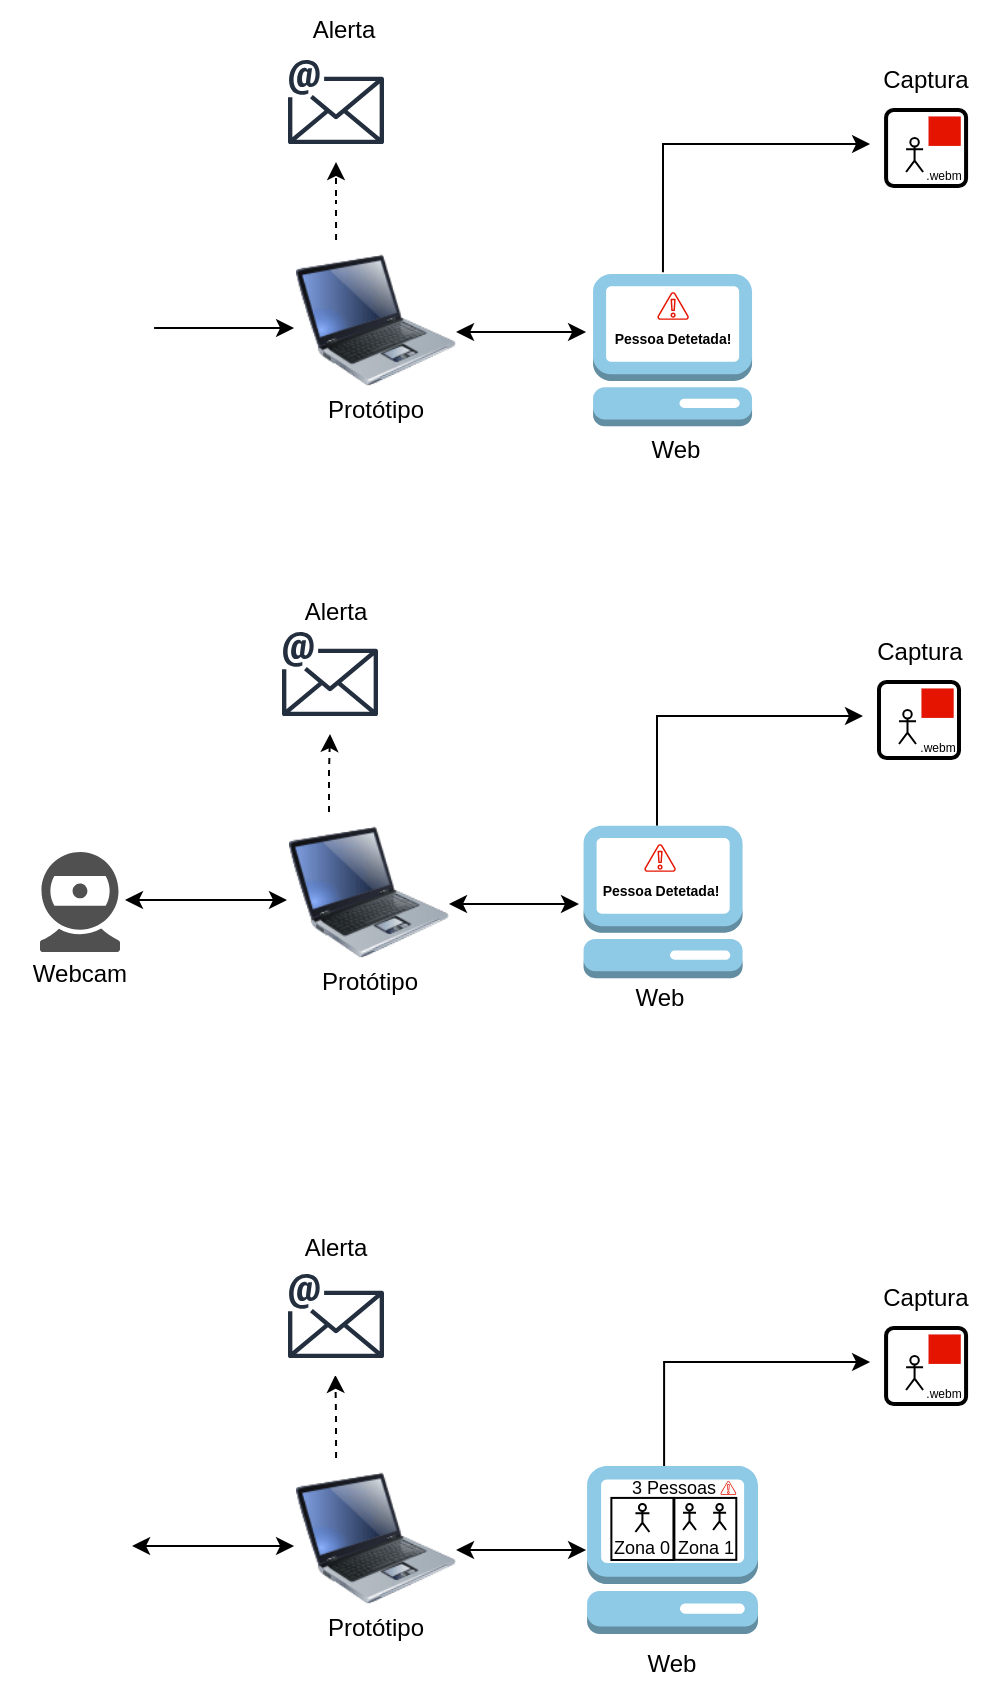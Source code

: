 <mxfile version="27.1.1">
  <diagram id="1KfwxpezBRw60A2WDhk1" name="Página-1">
    <mxGraphModel dx="672" dy="385" grid="0" gridSize="10" guides="1" tooltips="1" connect="1" arrows="1" fold="1" page="1" pageScale="1" pageWidth="827" pageHeight="1169" math="0" shadow="0">
      <root>
        <mxCell id="0" />
        <mxCell id="1" parent="0" />
        <mxCell id="oviJC2RfCYXj_GREl5eA-35" style="edgeStyle=orthogonalEdgeStyle;rounded=0;orthogonalLoop=1;jettySize=auto;html=1;" parent="1" edge="1">
          <mxGeometry relative="1" as="geometry">
            <mxPoint x="583.04" y="259" as="targetPoint" />
            <Array as="points">
              <mxPoint x="480.04" y="259" />
              <mxPoint x="548.04" y="259" />
            </Array>
            <mxPoint x="479.486" y="323.15" as="sourcePoint" />
          </mxGeometry>
        </mxCell>
        <mxCell id="JEb77TOhziJV7ozrdJCs-12" style="edgeStyle=orthogonalEdgeStyle;rounded=0;orthogonalLoop=1;jettySize=auto;html=1;exitX=0.25;exitY=0;exitDx=0;exitDy=0;dashed=1;" edge="1" parent="1" source="oviJC2RfCYXj_GREl5eA-5" target="oviJC2RfCYXj_GREl5eA-24">
          <mxGeometry relative="1" as="geometry" />
        </mxCell>
        <mxCell id="oviJC2RfCYXj_GREl5eA-5" value="" style="image;html=1;image=img/lib/clip_art/computers/Laptop_128x128.png" parent="1" vertex="1">
          <mxGeometry x="296.04" y="307" width="80" height="80" as="geometry" />
        </mxCell>
        <mxCell id="oviJC2RfCYXj_GREl5eA-7" style="edgeStyle=orthogonalEdgeStyle;rounded=0;orthogonalLoop=1;jettySize=auto;html=1;endArrow=classic;startFill=0;endFill=1;startArrow=none;" parent="1" edge="1">
          <mxGeometry relative="1" as="geometry">
            <mxPoint x="228.04" y="351" as="sourcePoint" />
            <mxPoint x="295.04" y="351" as="targetPoint" />
            <Array as="points">
              <mxPoint x="225.04" y="351" />
              <mxPoint x="288.04" y="351" />
            </Array>
          </mxGeometry>
        </mxCell>
        <mxCell id="oviJC2RfCYXj_GREl5eA-9" style="edgeStyle=orthogonalEdgeStyle;rounded=0;orthogonalLoop=1;jettySize=auto;html=1;endArrow=classic;startFill=1;endFill=1;startArrow=classic;" parent="1" target="oviJC2RfCYXj_GREl5eA-5" edge="1">
          <mxGeometry relative="1" as="geometry">
            <mxPoint x="441.04" y="353" as="sourcePoint" />
            <Array as="points">
              <mxPoint x="409.04" y="353" />
              <mxPoint x="409.04" y="353" />
            </Array>
          </mxGeometry>
        </mxCell>
        <mxCell id="oviJC2RfCYXj_GREl5eA-24" value="" style="sketch=0;outlineConnect=0;fontColor=#232F3E;gradientColor=none;strokeColor=#232F3E;fillColor=#ffffff;dashed=0;verticalLabelPosition=bottom;verticalAlign=top;align=center;html=1;fontSize=12;fontStyle=0;aspect=fixed;shape=mxgraph.aws4.resourceIcon;resIcon=mxgraph.aws4.email;fillStyle=auto;" parent="1" vertex="1">
          <mxGeometry x="286.0" y="208" width="60" height="60" as="geometry" />
        </mxCell>
        <mxCell id="oviJC2RfCYXj_GREl5eA-26" value="Protótipo" style="text;html=1;align=center;verticalAlign=middle;whiteSpace=wrap;rounded=0;" parent="1" vertex="1">
          <mxGeometry x="306.04" y="377" width="60" height="30" as="geometry" />
        </mxCell>
        <mxCell id="oviJC2RfCYXj_GREl5eA-27" value="Web" style="text;html=1;align=center;verticalAlign=middle;whiteSpace=wrap;rounded=0;" parent="1" vertex="1">
          <mxGeometry x="456.15" y="397" width="60" height="30" as="geometry" />
        </mxCell>
        <mxCell id="oviJC2RfCYXj_GREl5eA-28" value="Alerta" style="text;html=1;align=center;verticalAlign=middle;whiteSpace=wrap;rounded=0;" parent="1" vertex="1">
          <mxGeometry x="290.0" y="187" width="60" height="30" as="geometry" />
        </mxCell>
        <mxCell id="oviJC2RfCYXj_GREl5eA-31" value="" style="rounded=1;arcSize=10;dashed=0;fillColor=none;gradientColor=none;strokeWidth=2;" parent="1" vertex="1">
          <mxGeometry x="591.04" y="242" width="40" height="38" as="geometry" />
        </mxCell>
        <mxCell id="oviJC2RfCYXj_GREl5eA-34" value="Captura" style="text;html=1;align=center;verticalAlign=middle;whiteSpace=wrap;rounded=0;" parent="1" vertex="1">
          <mxGeometry x="581.04" y="212" width="60" height="30" as="geometry" />
        </mxCell>
        <mxCell id="oviJC2RfCYXj_GREl5eA-36" value="" style="shape=umlActor;verticalLabelPosition=bottom;verticalAlign=top;html=1;outlineConnect=0;" parent="1" vertex="1">
          <mxGeometry x="601.04" y="256" width="8.5" height="17" as="geometry" />
        </mxCell>
        <mxCell id="oviJC2RfCYXj_GREl5eA-37" value="" style="points=[];aspect=fixed;html=1;align=center;shadow=0;dashed=0;fillColor=#e51400;strokeColor=#B20000;shape=mxgraph.alibaba_cloud.live;fontColor=#ffffff;strokeWidth=0;" parent="1" vertex="1">
          <mxGeometry x="612.04" y="245" width="16.08" height="14.7" as="geometry" />
        </mxCell>
        <mxCell id="oviJC2RfCYXj_GREl5eA-39" value=".webm" style="text;html=1;align=center;verticalAlign=middle;whiteSpace=wrap;rounded=0;fontSize=6;" parent="1" vertex="1">
          <mxGeometry x="590.08" y="259.7" width="60" height="30" as="geometry" />
        </mxCell>
        <mxCell id="oviJC2RfCYXj_GREl5eA-40" style="edgeStyle=orthogonalEdgeStyle;rounded=0;orthogonalLoop=1;jettySize=auto;html=1;" parent="1" source="oviJC2RfCYXj_GREl5eA-41" edge="1">
          <mxGeometry relative="1" as="geometry">
            <mxPoint x="579.5" y="545" as="targetPoint" />
            <Array as="points">
              <mxPoint x="476.5" y="545" />
              <mxPoint x="544.5" y="545" />
            </Array>
          </mxGeometry>
        </mxCell>
        <mxCell id="oviJC2RfCYXj_GREl5eA-41" value="" style="outlineConnect=0;dashed=0;verticalLabelPosition=bottom;verticalAlign=top;align=center;html=1;shape=mxgraph.aws3.management_console;fillColor=light-dark(#8ec9e6, #198cc4);fontColor=#ffffff;strokeColor=#006EAF;" parent="1" vertex="1">
          <mxGeometry x="439.79" y="599.92" width="79.5" height="76.15" as="geometry" />
        </mxCell>
        <mxCell id="JEb77TOhziJV7ozrdJCs-10" style="edgeStyle=orthogonalEdgeStyle;rounded=0;orthogonalLoop=1;jettySize=auto;html=1;exitX=0.25;exitY=0;exitDx=0;exitDy=0;dashed=1;" edge="1" parent="1" source="oviJC2RfCYXj_GREl5eA-42" target="oviJC2RfCYXj_GREl5eA-49">
          <mxGeometry relative="1" as="geometry">
            <mxPoint x="312.615" y="568.0" as="targetPoint" />
          </mxGeometry>
        </mxCell>
        <mxCell id="oviJC2RfCYXj_GREl5eA-42" value="" style="image;html=1;image=img/lib/clip_art/computers/Laptop_128x128.png" parent="1" vertex="1">
          <mxGeometry x="292.5" y="593" width="80" height="80" as="geometry" />
        </mxCell>
        <mxCell id="oviJC2RfCYXj_GREl5eA-43" style="edgeStyle=orthogonalEdgeStyle;rounded=0;orthogonalLoop=1;jettySize=auto;html=1;endArrow=classic;startFill=1;endFill=1;startArrow=classic;" parent="1" edge="1">
          <mxGeometry relative="1" as="geometry">
            <mxPoint x="210.5" y="637" as="sourcePoint" />
            <mxPoint x="291.5" y="637" as="targetPoint" />
            <Array as="points">
              <mxPoint x="221.5" y="637" />
              <mxPoint x="284.5" y="637" />
            </Array>
          </mxGeometry>
        </mxCell>
        <mxCell id="oviJC2RfCYXj_GREl5eA-44" style="edgeStyle=orthogonalEdgeStyle;rounded=0;orthogonalLoop=1;jettySize=auto;html=1;endArrow=classic;startFill=1;endFill=1;startArrow=classic;" parent="1" target="oviJC2RfCYXj_GREl5eA-42" edge="1">
          <mxGeometry relative="1" as="geometry">
            <mxPoint x="437.5" y="639" as="sourcePoint" />
            <Array as="points">
              <mxPoint x="405.5" y="639" />
              <mxPoint x="405.5" y="639" />
            </Array>
          </mxGeometry>
        </mxCell>
        <mxCell id="oviJC2RfCYXj_GREl5eA-46" value="Pessoa Detetada!" style="text;html=1;align=center;verticalAlign=middle;resizable=0;points=[];autosize=1;strokeColor=none;fillColor=none;fontSize=7;fontStyle=1" parent="1" vertex="1">
          <mxGeometry x="441.04" y="623" width="74" height="20" as="geometry" />
        </mxCell>
        <mxCell id="oviJC2RfCYXj_GREl5eA-48" value="" style="sketch=0;outlineConnect=0;fillColor=#e51400;strokeColor=#B20000;dashed=0;verticalLabelPosition=bottom;verticalAlign=top;align=center;html=1;fontSize=12;fontStyle=0;aspect=fixed;pointerEvents=1;shape=mxgraph.aws4.alert;fontColor=#ffffff;strokeWidth=1;" parent="1" vertex="1">
          <mxGeometry x="470.13" y="609" width="15.82" height="14" as="geometry" />
        </mxCell>
        <mxCell id="oviJC2RfCYXj_GREl5eA-49" value="" style="sketch=0;outlineConnect=0;fontColor=#232F3E;gradientColor=none;strokeColor=#232F3E;fillColor=#ffffff;dashed=0;verticalLabelPosition=bottom;verticalAlign=top;align=center;html=1;fontSize=12;fontStyle=0;aspect=fixed;shape=mxgraph.aws4.resourceIcon;resIcon=mxgraph.aws4.email;" parent="1" vertex="1">
          <mxGeometry x="283" y="494" width="60" height="60" as="geometry" />
        </mxCell>
        <mxCell id="oviJC2RfCYXj_GREl5eA-50" value="Protótipo" style="text;html=1;align=center;verticalAlign=middle;whiteSpace=wrap;rounded=0;" parent="1" vertex="1">
          <mxGeometry x="302.5" y="663" width="60" height="30" as="geometry" />
        </mxCell>
        <mxCell id="oviJC2RfCYXj_GREl5eA-51" value="Web" style="text;html=1;align=center;verticalAlign=middle;whiteSpace=wrap;rounded=0;" parent="1" vertex="1">
          <mxGeometry x="448.24" y="671" width="60" height="30" as="geometry" />
        </mxCell>
        <mxCell id="oviJC2RfCYXj_GREl5eA-52" value="Alerta" style="text;html=1;align=center;verticalAlign=middle;whiteSpace=wrap;rounded=0;" parent="1" vertex="1">
          <mxGeometry x="286" y="478" width="60" height="30" as="geometry" />
        </mxCell>
        <mxCell id="oviJC2RfCYXj_GREl5eA-53" value="" style="rounded=1;arcSize=10;dashed=0;fillColor=none;gradientColor=none;strokeWidth=2;" parent="1" vertex="1">
          <mxGeometry x="587.5" y="528" width="40" height="38" as="geometry" />
        </mxCell>
        <mxCell id="oviJC2RfCYXj_GREl5eA-54" value="Captura" style="text;html=1;align=center;verticalAlign=middle;whiteSpace=wrap;rounded=0;" parent="1" vertex="1">
          <mxGeometry x="577.5" y="498" width="60" height="30" as="geometry" />
        </mxCell>
        <mxCell id="oviJC2RfCYXj_GREl5eA-55" value="" style="shape=umlActor;verticalLabelPosition=bottom;verticalAlign=top;html=1;outlineConnect=0;" parent="1" vertex="1">
          <mxGeometry x="597.5" y="542" width="8.5" height="17" as="geometry" />
        </mxCell>
        <mxCell id="oviJC2RfCYXj_GREl5eA-56" value="" style="points=[];aspect=fixed;html=1;align=center;shadow=0;dashed=0;fillColor=#e51400;strokeColor=#B20000;shape=mxgraph.alibaba_cloud.live;fontColor=#ffffff;strokeWidth=0;" parent="1" vertex="1">
          <mxGeometry x="608.5" y="531" width="16.08" height="14.7" as="geometry" />
        </mxCell>
        <mxCell id="oviJC2RfCYXj_GREl5eA-57" value=".webm" style="text;html=1;align=center;verticalAlign=middle;whiteSpace=wrap;rounded=0;fontSize=6;" parent="1" vertex="1">
          <mxGeometry x="586.54" y="545.7" width="60" height="30" as="geometry" />
        </mxCell>
        <mxCell id="oviJC2RfCYXj_GREl5eA-61" value="Webcam" style="text;html=1;align=center;verticalAlign=middle;whiteSpace=wrap;rounded=0;" parent="1" vertex="1">
          <mxGeometry x="158" y="659" width="60" height="30" as="geometry" />
        </mxCell>
        <mxCell id="oviJC2RfCYXj_GREl5eA-62" value="" style="sketch=0;pointerEvents=1;shadow=0;dashed=0;html=1;strokeColor=none;fillColor=#505050;labelPosition=center;verticalLabelPosition=bottom;verticalAlign=top;outlineConnect=0;align=center;shape=mxgraph.office.devices.webcam;" parent="1" vertex="1">
          <mxGeometry x="168" y="613" width="40" height="50" as="geometry" />
        </mxCell>
        <mxCell id="MUXRnkeTDur8YDTSBJay-1" style="edgeStyle=orthogonalEdgeStyle;rounded=0;orthogonalLoop=1;jettySize=auto;html=1;" parent="1" source="MUXRnkeTDur8YDTSBJay-2" edge="1">
          <mxGeometry relative="1" as="geometry">
            <mxPoint x="583.04" y="868" as="targetPoint" />
            <Array as="points">
              <mxPoint x="480.04" y="868" />
              <mxPoint x="548.04" y="868" />
            </Array>
          </mxGeometry>
        </mxCell>
        <mxCell id="MUXRnkeTDur8YDTSBJay-2" value="" style="outlineConnect=0;dashed=0;verticalLabelPosition=bottom;verticalAlign=top;align=center;html=1;shape=mxgraph.aws3.management_console;fillColor=light-dark(#8ec9e6, #198cc4);fontColor=#ffffff;strokeColor=#006EAF;strokeWidth=1;fontSize=13;" parent="1" vertex="1">
          <mxGeometry x="441.56" y="920" width="85.44" height="84" as="geometry" />
        </mxCell>
        <mxCell id="JEb77TOhziJV7ozrdJCs-8" style="edgeStyle=orthogonalEdgeStyle;rounded=0;orthogonalLoop=1;jettySize=auto;html=1;exitX=0.25;exitY=0;exitDx=0;exitDy=0;dashed=1;" edge="1" parent="1" source="MUXRnkeTDur8YDTSBJay-3">
          <mxGeometry relative="1" as="geometry">
            <mxPoint x="315.692" y="874.462" as="targetPoint" />
          </mxGeometry>
        </mxCell>
        <mxCell id="MUXRnkeTDur8YDTSBJay-3" value="" style="image;html=1;image=img/lib/clip_art/computers/Laptop_128x128.png" parent="1" vertex="1">
          <mxGeometry x="296.04" y="916" width="80" height="80" as="geometry" />
        </mxCell>
        <mxCell id="MUXRnkeTDur8YDTSBJay-4" style="edgeStyle=orthogonalEdgeStyle;rounded=0;orthogonalLoop=1;jettySize=auto;html=1;endArrow=classic;startFill=1;endFill=1;startArrow=classic;" parent="1" edge="1">
          <mxGeometry relative="1" as="geometry">
            <mxPoint x="214.04" y="960" as="sourcePoint" />
            <mxPoint x="295.04" y="960" as="targetPoint" />
            <Array as="points">
              <mxPoint x="225.04" y="960" />
              <mxPoint x="288.04" y="960" />
            </Array>
          </mxGeometry>
        </mxCell>
        <mxCell id="MUXRnkeTDur8YDTSBJay-5" style="edgeStyle=orthogonalEdgeStyle;rounded=0;orthogonalLoop=1;jettySize=auto;html=1;endArrow=classic;startFill=1;endFill=1;startArrow=classic;" parent="1" target="MUXRnkeTDur8YDTSBJay-3" edge="1">
          <mxGeometry relative="1" as="geometry">
            <mxPoint x="441.04" y="962" as="sourcePoint" />
            <Array as="points">
              <mxPoint x="409.04" y="962" />
              <mxPoint x="409.04" y="962" />
            </Array>
          </mxGeometry>
        </mxCell>
        <mxCell id="MUXRnkeTDur8YDTSBJay-9" value="" style="sketch=0;outlineConnect=0;fontColor=#232F3E;gradientColor=none;strokeColor=#232F3E;fillColor=#ffffff;dashed=0;verticalLabelPosition=bottom;verticalAlign=top;align=center;html=1;fontSize=12;fontStyle=0;aspect=fixed;shape=mxgraph.aws4.resourceIcon;resIcon=mxgraph.aws4.email;" parent="1" vertex="1">
          <mxGeometry x="286.0" y="815" width="60" height="60" as="geometry" />
        </mxCell>
        <mxCell id="MUXRnkeTDur8YDTSBJay-10" value="Protótipo" style="text;html=1;align=center;verticalAlign=middle;whiteSpace=wrap;rounded=0;" parent="1" vertex="1">
          <mxGeometry x="306.04" y="986" width="60" height="30" as="geometry" />
        </mxCell>
        <mxCell id="MUXRnkeTDur8YDTSBJay-11" value="Web" style="text;html=1;align=center;verticalAlign=middle;whiteSpace=wrap;rounded=0;strokeWidth=1;fontSize=12;" parent="1" vertex="1">
          <mxGeometry x="453.69" y="1004" width="60" height="30" as="geometry" />
        </mxCell>
        <mxCell id="MUXRnkeTDur8YDTSBJay-12" value="Alerta" style="text;html=1;align=center;verticalAlign=middle;whiteSpace=wrap;rounded=0;" parent="1" vertex="1">
          <mxGeometry x="286.0" y="796" width="60" height="30" as="geometry" />
        </mxCell>
        <mxCell id="MUXRnkeTDur8YDTSBJay-13" value="" style="rounded=1;arcSize=10;dashed=0;fillColor=none;gradientColor=none;strokeWidth=2;" parent="1" vertex="1">
          <mxGeometry x="591.04" y="851" width="40" height="38" as="geometry" />
        </mxCell>
        <mxCell id="MUXRnkeTDur8YDTSBJay-14" value="Captura" style="text;html=1;align=center;verticalAlign=middle;whiteSpace=wrap;rounded=0;" parent="1" vertex="1">
          <mxGeometry x="581.04" y="821" width="60" height="30" as="geometry" />
        </mxCell>
        <mxCell id="MUXRnkeTDur8YDTSBJay-15" value="" style="shape=umlActor;verticalLabelPosition=bottom;verticalAlign=top;html=1;outlineConnect=0;" parent="1" vertex="1">
          <mxGeometry x="601.04" y="865" width="8.5" height="17" as="geometry" />
        </mxCell>
        <mxCell id="MUXRnkeTDur8YDTSBJay-16" value="" style="points=[];aspect=fixed;html=1;align=center;shadow=0;dashed=0;fillColor=#e51400;strokeColor=#B20000;shape=mxgraph.alibaba_cloud.live;fontColor=#ffffff;strokeWidth=0;" parent="1" vertex="1">
          <mxGeometry x="612.04" y="854" width="16.08" height="14.7" as="geometry" />
        </mxCell>
        <mxCell id="MUXRnkeTDur8YDTSBJay-17" value=".webm" style="text;html=1;align=center;verticalAlign=middle;whiteSpace=wrap;rounded=0;fontSize=6;" parent="1" vertex="1">
          <mxGeometry x="590.08" y="868.7" width="60" height="30" as="geometry" />
        </mxCell>
        <mxCell id="MUXRnkeTDur8YDTSBJay-21" value="" style="whiteSpace=wrap;html=1;aspect=fixed;strokeWidth=1;fontSize=13;" parent="1" vertex="1">
          <mxGeometry x="485.19" y="935.96" width="30.96" height="30.96" as="geometry" />
        </mxCell>
        <mxCell id="MUXRnkeTDur8YDTSBJay-22" value="" style="whiteSpace=wrap;html=1;aspect=fixed;strokeWidth=1;fontSize=13;" parent="1" vertex="1">
          <mxGeometry x="453.69" y="935.96" width="31.04" height="31.04" as="geometry" />
        </mxCell>
        <mxCell id="MUXRnkeTDur8YDTSBJay-23" value="Zona 0" style="text;html=1;align=center;verticalAlign=middle;whiteSpace=wrap;rounded=0;fontSize=9;strokeWidth=1;" parent="1" vertex="1">
          <mxGeometry x="439.21" y="946" width="60" height="30" as="geometry" />
        </mxCell>
        <mxCell id="MUXRnkeTDur8YDTSBJay-24" value="Zona 1" style="text;html=1;align=center;verticalAlign=middle;whiteSpace=wrap;rounded=0;fontSize=9;strokeWidth=1;" parent="1" vertex="1">
          <mxGeometry x="475.5" y="948" width="50.33" height="26" as="geometry" />
        </mxCell>
        <mxCell id="MUXRnkeTDur8YDTSBJay-25" value="" style="shape=umlActor;verticalLabelPosition=bottom;verticalAlign=top;html=1;outlineConnect=0;strokeWidth=1;fontSize=13;" parent="1" vertex="1">
          <mxGeometry x="465.71" y="939" width="7" height="14" as="geometry" />
        </mxCell>
        <mxCell id="MUXRnkeTDur8YDTSBJay-26" value="" style="shape=umlActor;verticalLabelPosition=bottom;verticalAlign=top;html=1;outlineConnect=0;strokeWidth=1;fontSize=13;" parent="1" vertex="1">
          <mxGeometry x="489.5" y="939" width="6.5" height="13" as="geometry" />
        </mxCell>
        <mxCell id="MUXRnkeTDur8YDTSBJay-27" value="" style="shape=umlActor;verticalLabelPosition=bottom;verticalAlign=top;html=1;outlineConnect=0;strokeWidth=1;fontSize=13;" parent="1" vertex="1">
          <mxGeometry x="504.54" y="939" width="6.5" height="13" as="geometry" />
        </mxCell>
        <mxCell id="MUXRnkeTDur8YDTSBJay-28" value="&lt;font&gt;3 Pessoas&lt;/font&gt;" style="text;html=1;align=center;verticalAlign=middle;whiteSpace=wrap;rounded=0;strokeWidth=1;fontSize=9;" parent="1" vertex="1">
          <mxGeometry x="441.56" y="913" width="86" height="36" as="geometry" />
        </mxCell>
        <mxCell id="MUXRnkeTDur8YDTSBJay-29" value="" style="sketch=0;outlineConnect=0;fillColor=#e51400;strokeColor=#B20000;dashed=0;verticalLabelPosition=bottom;verticalAlign=top;align=center;html=1;fontSize=13;fontStyle=0;aspect=fixed;pointerEvents=1;shape=mxgraph.aws4.alert;fontColor=#ffffff;strokeWidth=1;" parent="1" vertex="1">
          <mxGeometry x="508.24" y="927.5" width="7.91" height="7" as="geometry" />
        </mxCell>
        <mxCell id="NKVt3z0fR16Rz7U9J9JK-2" value="" style="shape=image;html=1;verticalAlign=top;verticalLabelPosition=bottom;labelBackgroundColor=#ffffff;imageAspect=0;aspect=fixed;image=https://cdn4.iconfinder.com/data/icons/file-extension-names-vol-8/512/23-128.png;imageBackground=default;" parent="1" vertex="1">
          <mxGeometry x="155.04" y="317" width="66.85" height="66.85" as="geometry" />
        </mxCell>
        <mxCell id="JEb77TOhziJV7ozrdJCs-2" value="" style="outlineConnect=0;dashed=0;verticalLabelPosition=bottom;verticalAlign=top;align=center;html=1;shape=mxgraph.aws3.management_console;fillColor=light-dark(#8ec9e6, #198cc4);fontColor=#ffffff;strokeColor=#006EAF;" vertex="1" parent="1">
          <mxGeometry x="444.53" y="324" width="79.5" height="76.15" as="geometry" />
        </mxCell>
        <mxCell id="NKVt3z0fR16Rz7U9J9JK-11" value="" style="shape=image;html=1;verticalAlign=top;verticalLabelPosition=bottom;labelBackgroundColor=#ffffff;imageAspect=0;aspect=fixed;image=https://cdn4.iconfinder.com/data/icons/file-extension-names-vol-8/512/23-128.png;imageBackground=default;" parent="1" vertex="1">
          <mxGeometry x="148" y="926" width="64" height="64" as="geometry" />
        </mxCell>
        <mxCell id="JEb77TOhziJV7ozrdJCs-5" value="" style="sketch=0;outlineConnect=0;fillColor=#e51400;strokeColor=#B20000;dashed=0;verticalLabelPosition=bottom;verticalAlign=top;align=center;html=1;fontSize=12;fontStyle=0;aspect=fixed;pointerEvents=1;shape=mxgraph.aws4.alert;fontColor=#ffffff;strokeWidth=1;" vertex="1" parent="1">
          <mxGeometry x="476.65" y="333" width="15.82" height="14" as="geometry" />
        </mxCell>
        <mxCell id="JEb77TOhziJV7ozrdJCs-6" value="Pessoa Detetada!" style="text;html=1;align=center;verticalAlign=middle;resizable=0;points=[];autosize=1;strokeColor=none;fillColor=none;fontSize=7;fontStyle=1" vertex="1" parent="1">
          <mxGeometry x="446.69" y="347" width="74" height="20" as="geometry" />
        </mxCell>
      </root>
    </mxGraphModel>
  </diagram>
</mxfile>
